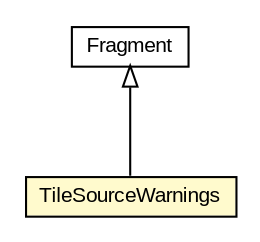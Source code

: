 #!/usr/local/bin/dot
#
# Class diagram 
# Generated by UMLGraph version R5_6-24-gf6e263 (http://www.umlgraph.org/)
#

digraph G {
	edge [fontname="arial",fontsize=10,labelfontname="arial",labelfontsize=10];
	node [fontname="arial",fontsize=10,shape=plaintext];
	nodesep=0.25;
	ranksep=0.5;
	// org.osmdroid.intro.TileSourceWarnings
	c271535 [label=<<table title="org.osmdroid.intro.TileSourceWarnings" border="0" cellborder="1" cellspacing="0" cellpadding="2" port="p" bgcolor="lemonChiffon" href="./TileSourceWarnings.html">
		<tr><td><table border="0" cellspacing="0" cellpadding="1">
<tr><td align="center" balign="center"> TileSourceWarnings </td></tr>
		</table></td></tr>
		</table>>, URL="./TileSourceWarnings.html", fontname="arial", fontcolor="black", fontsize=10.0];
	//org.osmdroid.intro.TileSourceWarnings extends Fragment
	c271981:p -> c271535:p [dir=back,arrowtail=empty];
	// Fragment
	c271981[label=<<table title="Fragment" border="0" cellborder="1" cellspacing="0" cellpadding="2" port="p" href="http://java.sun.com/j2se/1.4.2/docs/api//Fragment.html">
		<tr><td><table border="0" cellspacing="0" cellpadding="1">
<tr><td align="center" balign="center"> Fragment </td></tr>
		</table></td></tr>
		</table>>, fontname="arial", fontcolor="black", fontsize=10.0];
}

